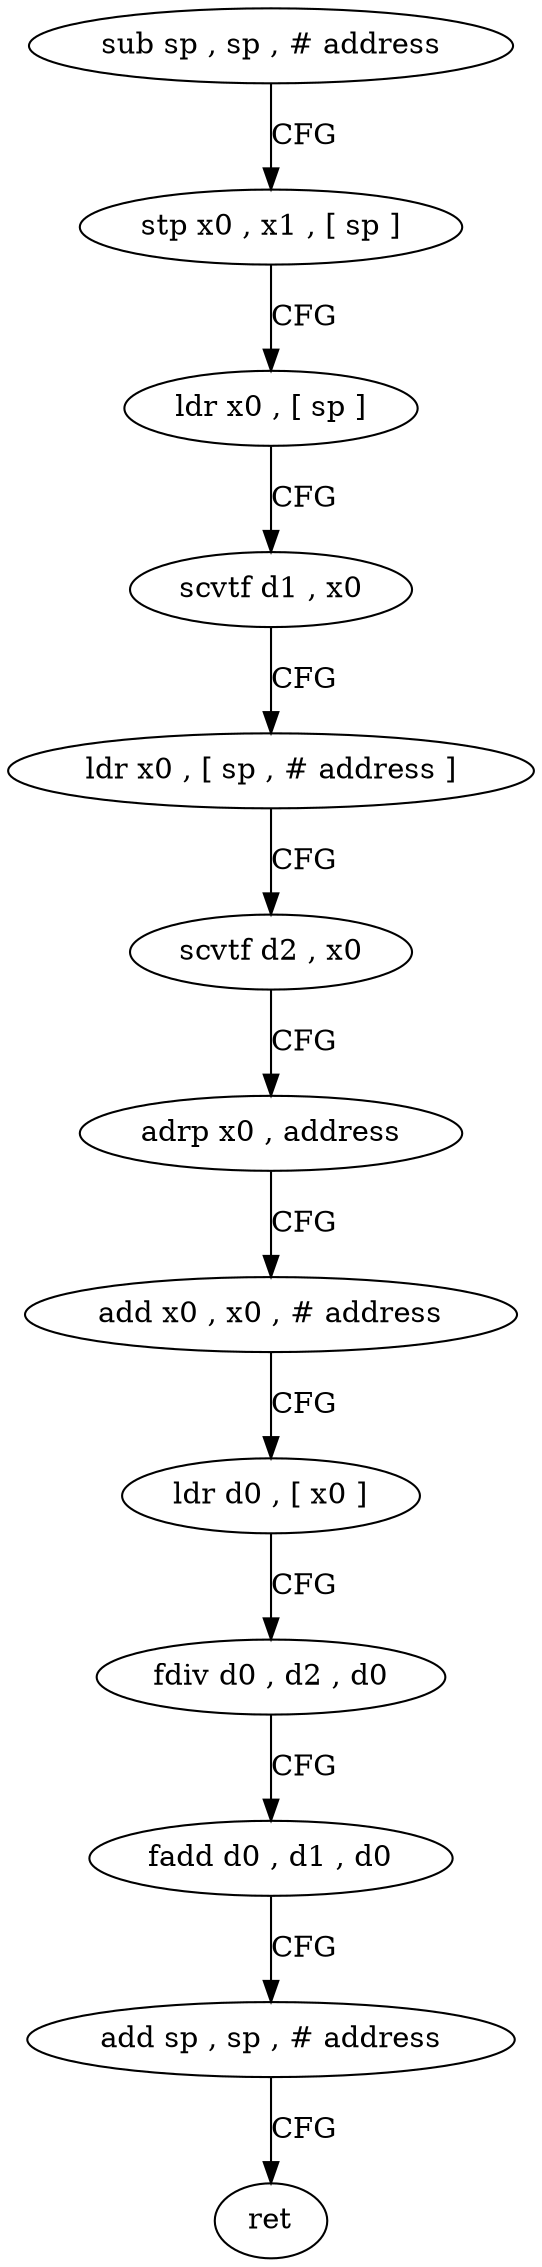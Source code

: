 digraph "func" {
"397508" [label = "sub sp , sp , # address" ]
"397512" [label = "stp x0 , x1 , [ sp ]" ]
"397516" [label = "ldr x0 , [ sp ]" ]
"397520" [label = "scvtf d1 , x0" ]
"397524" [label = "ldr x0 , [ sp , # address ]" ]
"397528" [label = "scvtf d2 , x0" ]
"397532" [label = "adrp x0 , address" ]
"397536" [label = "add x0 , x0 , # address" ]
"397540" [label = "ldr d0 , [ x0 ]" ]
"397544" [label = "fdiv d0 , d2 , d0" ]
"397548" [label = "fadd d0 , d1 , d0" ]
"397552" [label = "add sp , sp , # address" ]
"397556" [label = "ret" ]
"397508" -> "397512" [ label = "CFG" ]
"397512" -> "397516" [ label = "CFG" ]
"397516" -> "397520" [ label = "CFG" ]
"397520" -> "397524" [ label = "CFG" ]
"397524" -> "397528" [ label = "CFG" ]
"397528" -> "397532" [ label = "CFG" ]
"397532" -> "397536" [ label = "CFG" ]
"397536" -> "397540" [ label = "CFG" ]
"397540" -> "397544" [ label = "CFG" ]
"397544" -> "397548" [ label = "CFG" ]
"397548" -> "397552" [ label = "CFG" ]
"397552" -> "397556" [ label = "CFG" ]
}
